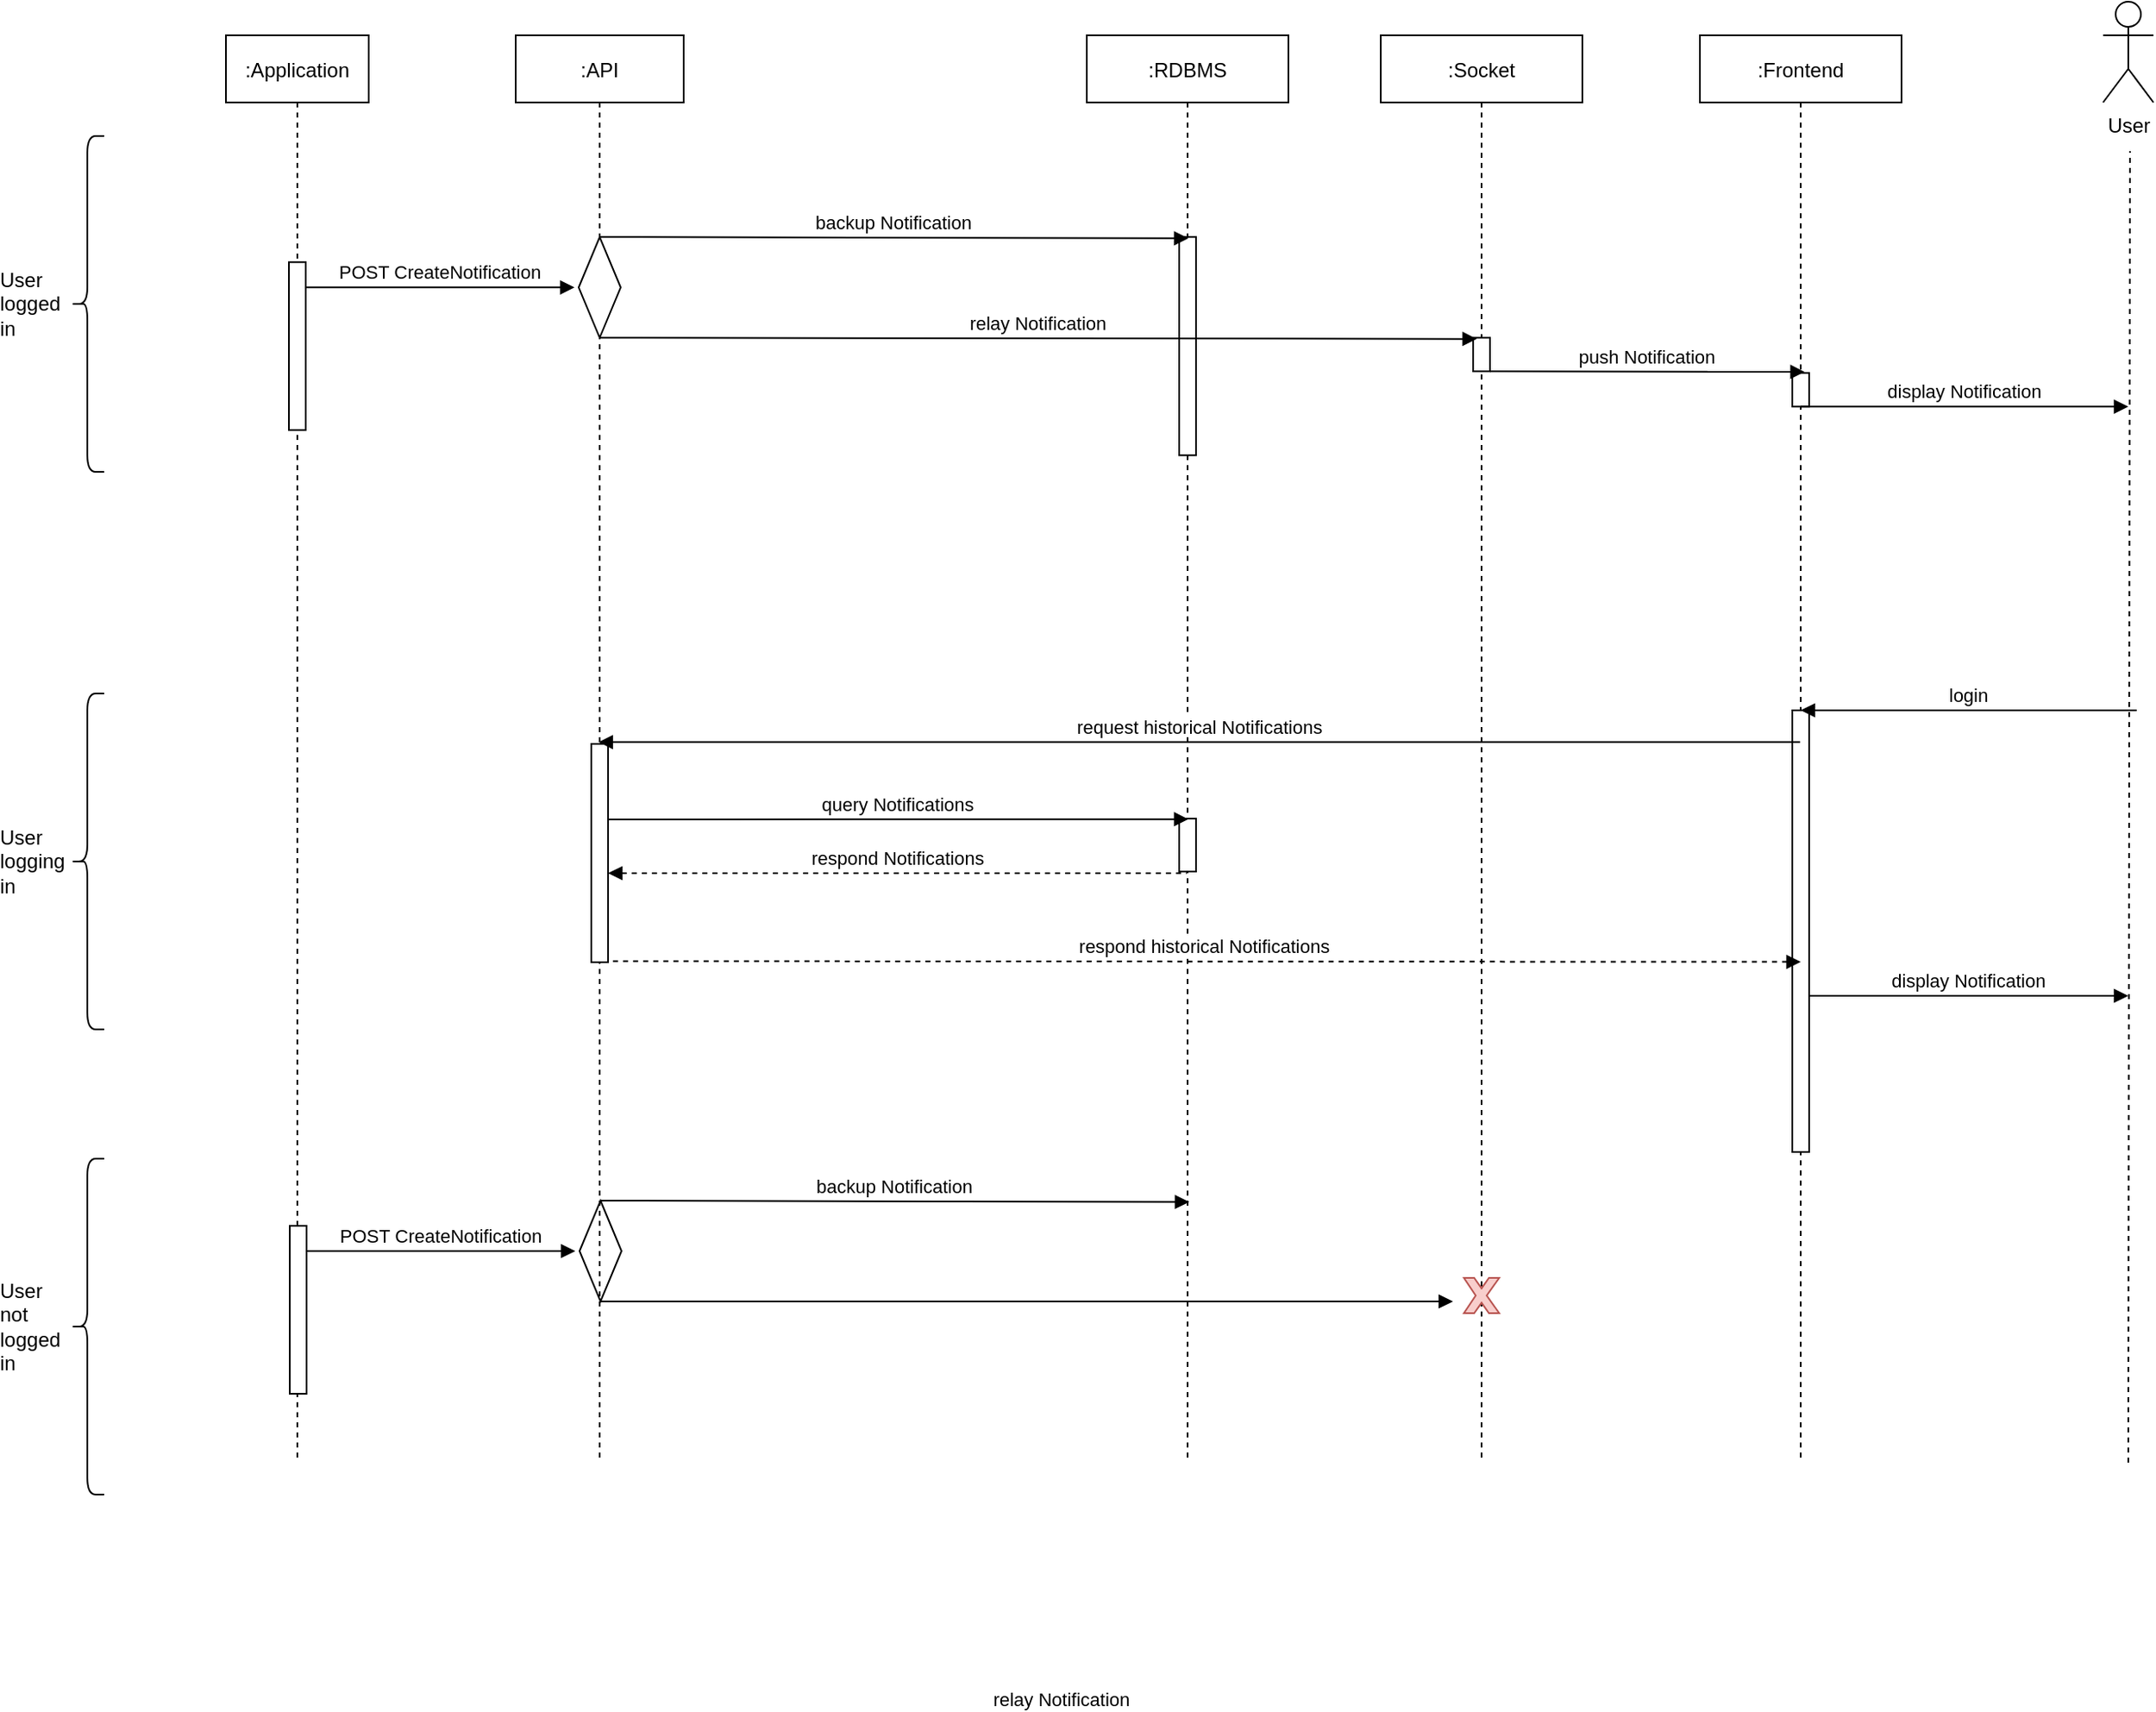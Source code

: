 <mxfile version="20.3.0" type="device"><diagram id="kgpKYQtTHZ0yAKxKKP6v" name="Page-1"><mxGraphModel dx="2868" dy="1173" grid="1" gridSize="10" guides="1" tooltips="1" connect="1" arrows="1" fold="1" page="1" pageScale="1" pageWidth="850" pageHeight="1100" math="0" shadow="0"><root><mxCell id="0"/><mxCell id="1" parent="0"/><mxCell id="3nuBFxr9cyL0pnOWT2aG-1" value=":Application" style="shape=umlLifeline;perimeter=lifelinePerimeter;container=1;collapsible=0;recursiveResize=0;rounded=0;shadow=0;strokeWidth=1;" parent="1" vertex="1"><mxGeometry x="192.5" y="90" width="85" height="850" as="geometry"/></mxCell><mxCell id="MjFZaC4xmiuZMCQZT_r9-5" value="" style="points=[];perimeter=orthogonalPerimeter;rounded=0;shadow=0;strokeWidth=1;" parent="3nuBFxr9cyL0pnOWT2aG-1" vertex="1"><mxGeometry x="38" y="709" width="10" height="100" as="geometry"/></mxCell><mxCell id="MjFZaC4xmiuZMCQZT_r9-7" value="POST CreateNotification" style="verticalAlign=bottom;endArrow=block;shadow=0;strokeWidth=1;" parent="3nuBFxr9cyL0pnOWT2aG-1" edge="1"><mxGeometry relative="1" as="geometry"><mxPoint x="48" y="724" as="sourcePoint"/><mxPoint x="208" y="724" as="targetPoint"/></mxGeometry></mxCell><mxCell id="MjFZaC4xmiuZMCQZT_r9-6" value="" style="rhombus;whiteSpace=wrap;html=1;" parent="3nuBFxr9cyL0pnOWT2aG-1" vertex="1"><mxGeometry x="210.5" y="694" width="25" height="60" as="geometry"/></mxCell><mxCell id="MjFZaC4xmiuZMCQZT_r9-11" value="backup Notification" style="verticalAlign=bottom;endArrow=block;shadow=0;strokeWidth=1;exitX=0.5;exitY=0;exitDx=0;exitDy=0;entryX=0.504;entryY=0.354;entryDx=0;entryDy=0;entryPerimeter=0;" parent="3nuBFxr9cyL0pnOWT2aG-1" source="MjFZaC4xmiuZMCQZT_r9-6" edge="1"><mxGeometry relative="1" as="geometry"><mxPoint x="418" y="714" as="sourcePoint"/><mxPoint x="573.48" y="694.77" as="targetPoint"/></mxGeometry></mxCell><mxCell id="3nuBFxr9cyL0pnOWT2aG-5" value=":API" style="shape=umlLifeline;perimeter=lifelinePerimeter;container=1;collapsible=0;recursiveResize=0;rounded=0;shadow=0;strokeWidth=1;" parent="1" vertex="1"><mxGeometry x="365" y="90" width="100" height="850" as="geometry"/></mxCell><mxCell id="G3n_OLyhb8dyo4cIlr2r-3" value=":RDBMS" style="shape=umlLifeline;perimeter=lifelinePerimeter;container=1;collapsible=0;recursiveResize=0;rounded=0;shadow=0;strokeWidth=1;" parent="1" vertex="1"><mxGeometry x="705" y="90" width="120" height="850" as="geometry"/></mxCell><mxCell id="MjFZaC4xmiuZMCQZT_r9-3" value="" style="points=[];perimeter=orthogonalPerimeter;rounded=0;shadow=0;strokeWidth=1;" parent="G3n_OLyhb8dyo4cIlr2r-3" vertex="1"><mxGeometry x="55" y="466.5" width="10" height="31.5" as="geometry"/></mxCell><mxCell id="G3n_OLyhb8dyo4cIlr2r-5" value=":Socket" style="shape=umlLifeline;perimeter=lifelinePerimeter;container=1;collapsible=0;recursiveResize=0;rounded=0;shadow=0;strokeWidth=1;" parent="1" vertex="1"><mxGeometry x="880" y="90" width="120" height="850" as="geometry"/></mxCell><mxCell id="G3n_OLyhb8dyo4cIlr2r-9" value=":Frontend" style="shape=umlLifeline;perimeter=lifelinePerimeter;container=1;collapsible=0;recursiveResize=0;rounded=0;shadow=0;strokeWidth=1;" parent="1" vertex="1"><mxGeometry x="1070" y="90" width="120" height="850" as="geometry"/></mxCell><mxCell id="G3n_OLyhb8dyo4cIlr2r-42" value="" style="points=[];perimeter=orthogonalPerimeter;rounded=0;shadow=0;strokeWidth=1;" parent="G3n_OLyhb8dyo4cIlr2r-9" vertex="1"><mxGeometry x="55" y="402" width="10" height="263" as="geometry"/></mxCell><mxCell id="G3n_OLyhb8dyo4cIlr2r-14" value="User" style="shape=umlActor;verticalLabelPosition=bottom;verticalAlign=top;html=1;outlineConnect=0;" parent="1" vertex="1"><mxGeometry x="1310" y="70" width="30" height="60" as="geometry"/></mxCell><mxCell id="G3n_OLyhb8dyo4cIlr2r-15" value="" style="endArrow=none;dashed=1;html=1;rounded=0;" parent="1" edge="1"><mxGeometry width="50" height="50" relative="1" as="geometry"><mxPoint x="1325" y="940" as="sourcePoint"/><mxPoint x="1326" y="159" as="targetPoint"/></mxGeometry></mxCell><mxCell id="G3n_OLyhb8dyo4cIlr2r-29" value="" style="points=[];perimeter=orthogonalPerimeter;rounded=0;shadow=0;strokeWidth=1;" parent="1" vertex="1"><mxGeometry x="230" y="225.13" width="10" height="100" as="geometry"/></mxCell><mxCell id="G3n_OLyhb8dyo4cIlr2r-20" value="" style="rhombus;whiteSpace=wrap;html=1;" parent="1" vertex="1"><mxGeometry x="402.5" y="210.13" width="25" height="60" as="geometry"/></mxCell><mxCell id="G3n_OLyhb8dyo4cIlr2r-19" value="POST CreateNotification" style="verticalAlign=bottom;endArrow=block;shadow=0;strokeWidth=1;" parent="1" edge="1"><mxGeometry relative="1" as="geometry"><mxPoint x="240" y="240.13" as="sourcePoint"/><mxPoint x="400" y="240.13" as="targetPoint"/></mxGeometry></mxCell><mxCell id="G3n_OLyhb8dyo4cIlr2r-21" value="" style="points=[];perimeter=orthogonalPerimeter;rounded=0;shadow=0;strokeWidth=1;" parent="1" vertex="1"><mxGeometry x="760" y="210.13" width="10" height="130" as="geometry"/></mxCell><mxCell id="G3n_OLyhb8dyo4cIlr2r-22" value="" style="points=[];perimeter=orthogonalPerimeter;rounded=0;shadow=0;strokeWidth=1;" parent="1" vertex="1"><mxGeometry x="935" y="270.13" width="10" height="20" as="geometry"/></mxCell><mxCell id="G3n_OLyhb8dyo4cIlr2r-24" value="" style="points=[];perimeter=orthogonalPerimeter;rounded=0;shadow=0;strokeWidth=1;" parent="1" vertex="1"><mxGeometry x="1125" y="291.13" width="10" height="20" as="geometry"/></mxCell><mxCell id="G3n_OLyhb8dyo4cIlr2r-25" value="relay Notification" style="verticalAlign=bottom;endArrow=block;shadow=0;strokeWidth=1;exitX=0.5;exitY=1;exitDx=0;exitDy=0;entryX=0.221;entryY=0.035;entryDx=0;entryDy=0;entryPerimeter=0;" parent="1" source="G3n_OLyhb8dyo4cIlr2r-20" target="G3n_OLyhb8dyo4cIlr2r-22" edge="1"><mxGeometry relative="1" as="geometry"><mxPoint x="611.59" y="249.57" as="sourcePoint"/><mxPoint x="910" y="270.13" as="targetPoint"/></mxGeometry></mxCell><mxCell id="G3n_OLyhb8dyo4cIlr2r-26" value="backup Notification" style="verticalAlign=bottom;endArrow=block;shadow=0;strokeWidth=1;exitX=0.5;exitY=0;exitDx=0;exitDy=0;entryX=0.504;entryY=0.354;entryDx=0;entryDy=0;entryPerimeter=0;" parent="1" source="G3n_OLyhb8dyo4cIlr2r-20" edge="1"><mxGeometry relative="1" as="geometry"><mxPoint x="610" y="230.13" as="sourcePoint"/><mxPoint x="765.48" y="210.9" as="targetPoint"/></mxGeometry></mxCell><mxCell id="G3n_OLyhb8dyo4cIlr2r-27" value="push Notification" style="verticalAlign=bottom;endArrow=block;shadow=0;strokeWidth=1;entryX=0.738;entryY=-0.034;entryDx=0;entryDy=0;entryPerimeter=0;" parent="1" target="G3n_OLyhb8dyo4cIlr2r-24" edge="1"><mxGeometry relative="1" as="geometry"><mxPoint x="945" y="290.13" as="sourcePoint"/><mxPoint x="1124" y="290.13" as="targetPoint"/></mxGeometry></mxCell><mxCell id="G3n_OLyhb8dyo4cIlr2r-28" value="display Notification" style="verticalAlign=bottom;endArrow=block;shadow=0;strokeWidth=1;exitX=0.994;exitY=0.961;exitDx=0;exitDy=0;exitPerimeter=0;" parent="1" edge="1"><mxGeometry relative="1" as="geometry"><mxPoint x="1130" y="311.13" as="sourcePoint"/><mxPoint x="1325" y="311.13" as="targetPoint"/></mxGeometry></mxCell><mxCell id="G3n_OLyhb8dyo4cIlr2r-31" value="User&lt;br&gt;logged&lt;br&gt;in" style="shape=curlyBracket;whiteSpace=wrap;html=1;rounded=1;size=0.5;align=left;verticalAlign=middle;spacingLeft=0;spacingRight=0;spacing=-42;" parent="1" vertex="1"><mxGeometry x="100" y="150" width="20" height="200" as="geometry"/></mxCell><mxCell id="G3n_OLyhb8dyo4cIlr2r-34" value="" style="points=[];perimeter=orthogonalPerimeter;rounded=0;shadow=0;strokeWidth=1;" parent="1" vertex="1"><mxGeometry x="410" y="512" width="10" height="130" as="geometry"/></mxCell><mxCell id="G3n_OLyhb8dyo4cIlr2r-36" value="request historical Notifications" style="verticalAlign=bottom;endArrow=block;shadow=0;strokeWidth=1;exitX=0.497;exitY=0.634;exitDx=0;exitDy=0;exitPerimeter=0;" parent="1" edge="1"><mxGeometry relative="1" as="geometry"><mxPoint x="1129.64" y="510.9" as="sourcePoint"/><mxPoint x="414.324" y="510.9" as="targetPoint"/></mxGeometry></mxCell><mxCell id="G3n_OLyhb8dyo4cIlr2r-38" value="respond Notifications" style="verticalAlign=bottom;endArrow=none;shadow=0;strokeWidth=1;exitX=0.5;exitY=0;exitDx=0;exitDy=0;dashed=1;startArrow=block;startFill=1;endFill=0;" parent="1" edge="1"><mxGeometry relative="1" as="geometry"><mxPoint x="420" y="589.0" as="sourcePoint"/><mxPoint x="764.5" y="589.0" as="targetPoint"/></mxGeometry></mxCell><mxCell id="G3n_OLyhb8dyo4cIlr2r-40" value="respond historical Notifications" style="verticalAlign=bottom;endArrow=none;shadow=0;strokeWidth=1;exitX=0.5;exitY=0.788;exitDx=0;exitDy=0;exitPerimeter=0;startArrow=block;startFill=1;endFill=0;entryX=1;entryY=0.995;entryDx=0;entryDy=0;entryPerimeter=0;dashed=1;" parent="1" target="G3n_OLyhb8dyo4cIlr2r-34" edge="1"><mxGeometry relative="1" as="geometry"><mxPoint x="1130" y="641.8" as="sourcePoint"/><mxPoint x="425.0" y="642.0" as="targetPoint"/></mxGeometry></mxCell><mxCell id="G3n_OLyhb8dyo4cIlr2r-41" value="login" style="verticalAlign=bottom;endArrow=none;shadow=0;strokeWidth=1;startArrow=block;startFill=1;endFill=0;" parent="1" edge="1"><mxGeometry relative="1" as="geometry"><mxPoint x="1130" y="492" as="sourcePoint"/><mxPoint x="1330" y="492" as="targetPoint"/></mxGeometry></mxCell><mxCell id="G3n_OLyhb8dyo4cIlr2r-44" value="display Notification" style="verticalAlign=bottom;endArrow=block;shadow=0;strokeWidth=1;exitX=0.994;exitY=0.961;exitDx=0;exitDy=0;exitPerimeter=0;" parent="1" edge="1"><mxGeometry relative="1" as="geometry"><mxPoint x="1135" y="662" as="sourcePoint"/><mxPoint x="1325" y="662" as="targetPoint"/></mxGeometry></mxCell><mxCell id="G3n_OLyhb8dyo4cIlr2r-45" value="User&lt;br&gt;logging&lt;br&gt;in" style="shape=curlyBracket;whiteSpace=wrap;html=1;rounded=1;size=0.5;align=left;verticalAlign=middle;spacingLeft=0;spacingRight=0;spacing=-42;" parent="1" vertex="1"><mxGeometry x="100" y="482" width="20" height="200" as="geometry"/></mxCell><mxCell id="MjFZaC4xmiuZMCQZT_r9-2" value="query Notifications" style="verticalAlign=bottom;endArrow=block;shadow=0;strokeWidth=1;exitX=0.5;exitY=0;exitDx=0;exitDy=0;entryX=0.504;entryY=0.541;entryDx=0;entryDy=0;entryPerimeter=0;" parent="1" edge="1"><mxGeometry relative="1" as="geometry"><mxPoint x="419.52" y="557" as="sourcePoint"/><mxPoint x="765.48" y="556.85" as="targetPoint"/></mxGeometry></mxCell><mxCell id="MjFZaC4xmiuZMCQZT_r9-4" value="User&lt;br&gt;not&lt;br&gt;logged&lt;br&gt;in" style="shape=curlyBracket;whiteSpace=wrap;html=1;rounded=1;size=0.5;align=left;verticalAlign=middle;spacingLeft=0;spacingRight=0;spacing=-42;" parent="1" vertex="1"><mxGeometry x="100" y="759" width="20" height="200" as="geometry"/></mxCell><mxCell id="MjFZaC4xmiuZMCQZT_r9-10" value="relay Notification" style="verticalAlign=bottom;endArrow=block;shadow=0;strokeWidth=1;exitX=0.5;exitY=1;exitDx=0;exitDy=0;startArrow=none;" parent="1" source="MjFZaC4xmiuZMCQZT_r9-12" target="G3n_OLyhb8dyo4cIlr2r-5" edge="1"><mxGeometry x="1" y="-250" relative="1" as="geometry"><mxPoint x="611.59" y="823.44" as="sourcePoint"/><mxPoint x="530" y="845" as="targetPoint"/><mxPoint x="-250" y="239" as="offset"/></mxGeometry></mxCell><mxCell id="MjFZaC4xmiuZMCQZT_r9-12" value="" style="verticalLabelPosition=bottom;verticalAlign=top;html=1;shape=mxgraph.basic.x;fillColor=#f8cecc;strokeColor=#b85450;" parent="1" vertex="1"><mxGeometry x="929.5" y="830" width="21" height="21" as="geometry"/></mxCell><mxCell id="MjFZaC4xmiuZMCQZT_r9-13" value="" style="verticalAlign=bottom;endArrow=block;shadow=0;strokeWidth=1;exitX=0.5;exitY=1;exitDx=0;exitDy=0;endFill=1;" parent="1" source="MjFZaC4xmiuZMCQZT_r9-6" edge="1"><mxGeometry relative="1" as="geometry"><mxPoint x="408" y="844" as="sourcePoint"/><mxPoint x="923" y="844" as="targetPoint"/></mxGeometry></mxCell></root></mxGraphModel></diagram></mxfile>